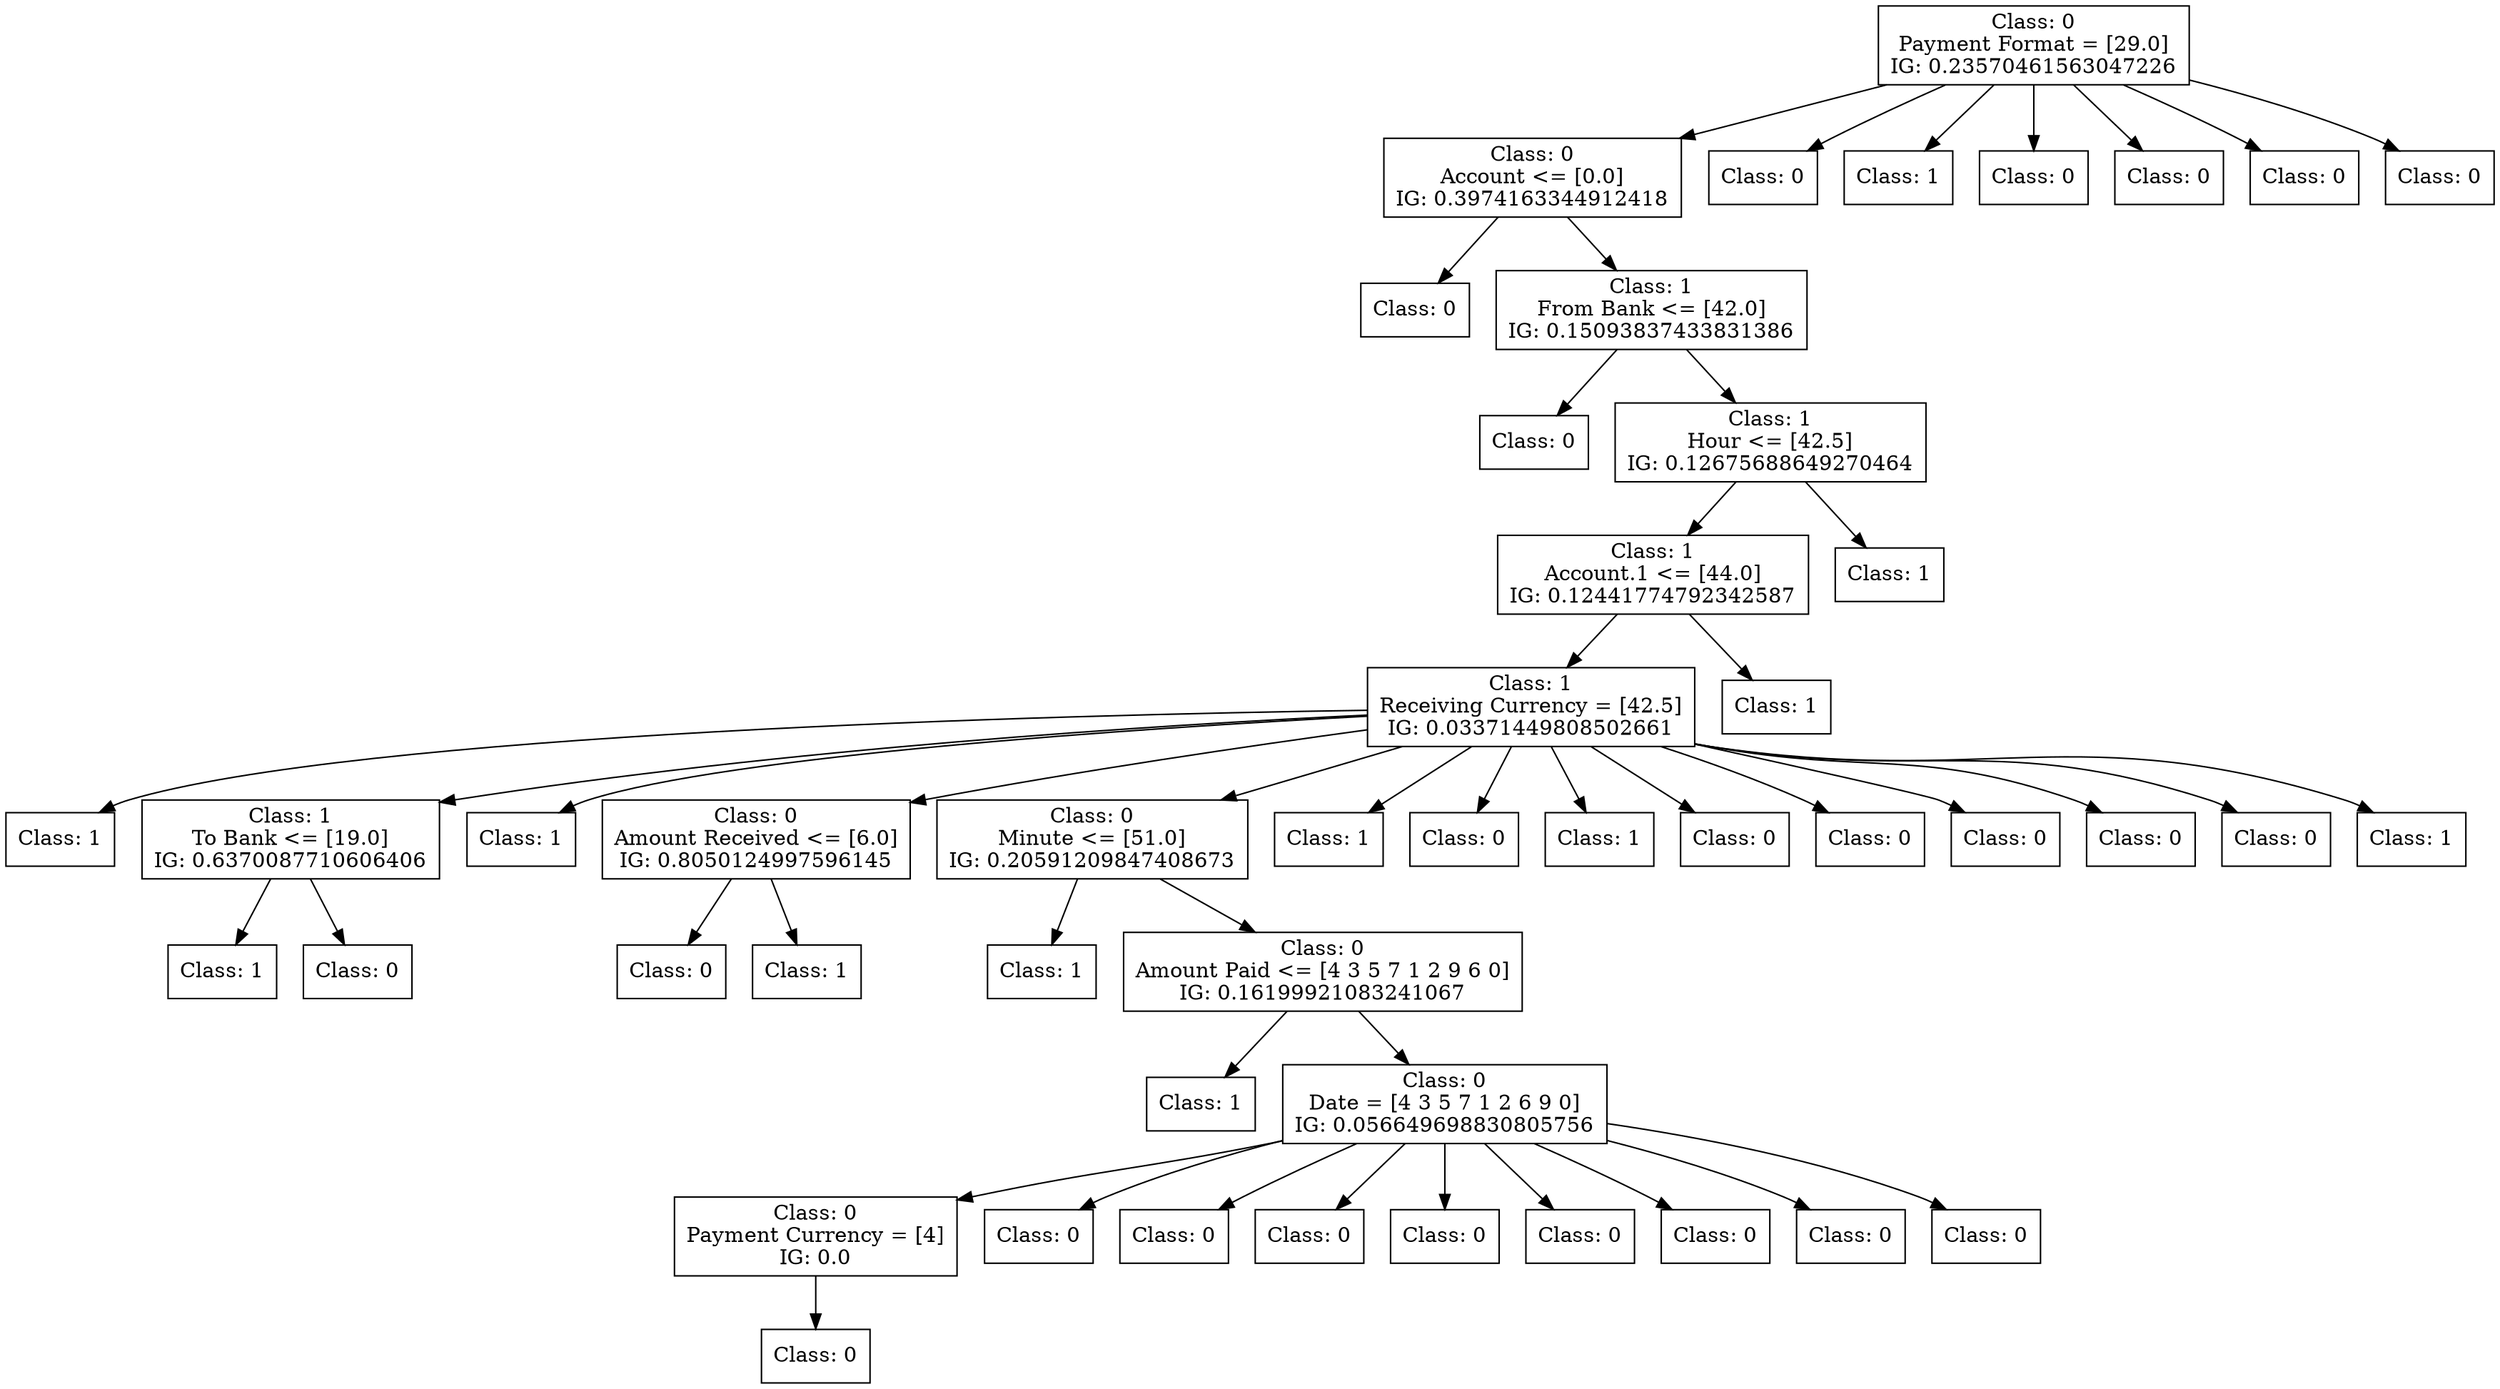 digraph DecisionTree {
	rankdir=TD;
	node [shape=box];
	2509816995056 [label="Class: 0
Payment Format = [29.0]
IG: 0.23570461563047226"];
	2509932849920 [label="Class: 0
Account <= [0.0]
IG: 0.3974163344912418"];
	2509816995056 -> 2509932849920;
	2509728976128 [label="Class: 0
"];
	2509932849920 -> 2509728976128;
	2509728976560 [label="Class: 1
From Bank <= [42.0]
IG: 0.15093837433831386"];
	2509932849920 -> 2509728976560;
	2509728984288 [label="Class: 0
"];
	2509728976560 -> 2509728984288;
	2509728984480 [label="Class: 1
Hour <= [42.5]
IG: 0.12675688649270464"];
	2509728976560 -> 2509728984480;
	2509728746032 [label="Class: 1
Account.1 <= [44.0]
IG: 0.12441774792342587"];
	2509728984480 -> 2509728746032;
	2509728753472 [label="Class: 1
Receiving Currency = [42.5]
IG: 0.03371449808502661"];
	2509728746032 -> 2509728753472;
	2509728758512 [label="Class: 1
"];
	2509728753472 -> 2509728758512;
	2509728755920 [label="Class: 1
To Bank <= [19.0]
IG: 0.6370087710606406"];
	2509728753472 -> 2509728755920;
	2509728732048 [label="Class: 1
"];
	2509728755920 -> 2509728732048;
	2509728732480 [label="Class: 0
"];
	2509728755920 -> 2509728732480;
	2509728756832 [label="Class: 1
"];
	2509728753472 -> 2509728756832;
	2509728759760 [label="Class: 0
Amount Received <= [6.0]
IG: 0.8050124997596145"];
	2509728753472 -> 2509728759760;
	2509728734400 [label="Class: 0
"];
	2509728759760 -> 2509728734400;
	2509728734832 [label="Class: 1
"];
	2509728759760 -> 2509728734832;
	2509728759664 [label="Class: 0
Minute <= [51.0]
IG: 0.20591209847408673"];
	2509728753472 -> 2509728759664;
	2509728737136 [label="Class: 1
"];
	2509728759664 -> 2509728737136;
	2509728737568 [label="Class: 0
Amount Paid <= [4 3 5 7 1 2 9 6 0]
IG: 0.16199921083241067"];
	2509728759664 -> 2509728737568;
	2509728739632 [label="Class: 1
"];
	2509728737568 -> 2509728739632;
	2509728740064 [label="Class: 0
Date = [4 3 5 7 1 2 6 9 0]
IG: 0.056649698830805756"];
	2509728737568 -> 2509728740064;
	2509728741936 [label="Class: 0
Payment Currency = [4]
IG: 0.0"];
	2509728740064 -> 2509728741936;
	2509728740352 [label="Class: 0
"];
	2509728741936 -> 2509728740352;
	2509728741840 [label="Class: 0
"];
	2509728740064 -> 2509728741840;
	2509728741600 [label="Class: 0
"];
	2509728740064 -> 2509728741600;
	2509728740400 [label="Class: 0
"];
	2509728740064 -> 2509728740400;
	2509728741744 [label="Class: 0
"];
	2509728740064 -> 2509728741744;
	2509728734352 [label="Class: 0
"];
	2509728740064 -> 2509728734352;
	2509728734304 [label="Class: 0
"];
	2509728740064 -> 2509728734304;
	2509728742128 [label="Class: 0
"];
	2509728740064 -> 2509728742128;
	2509728742080 [label="Class: 0
"];
	2509728740064 -> 2509728742080;
	2509728759616 [label="Class: 1
"];
	2509728753472 -> 2509728759616;
	2509728757600 [label="Class: 0
"];
	2509728753472 -> 2509728757600;
	2509728757552 [label="Class: 1
"];
	2509728753472 -> 2509728757552;
	2509728728064 [label="Class: 0
"];
	2509728753472 -> 2509728728064;
	2509728728688 [label="Class: 0
"];
	2509728753472 -> 2509728728688;
	2509728728880 [label="Class: 0
"];
	2509728753472 -> 2509728728880;
	2509728729024 [label="Class: 0
"];
	2509728753472 -> 2509728729024;
	2509728729168 [label="Class: 0
"];
	2509728753472 -> 2509728729168;
	2509728729312 [label="Class: 1
"];
	2509728753472 -> 2509728729312;
	2509728753904 [label="Class: 1
"];
	2509728746032 -> 2509728753904;
	2509728746464 [label="Class: 1
"];
	2509728984480 -> 2509728746464;
	2509932848624 [label="Class: 0
"];
	2509816995056 -> 2509932848624;
	2509932846080 [label="Class: 1
"];
	2509816995056 -> 2509932846080;
	2509932849584 [label="Class: 0
"];
	2509816995056 -> 2509932849584;
	2509932845456 [label="Class: 0
"];
	2509816995056 -> 2509932845456;
	2509932845408 [label="Class: 0
"];
	2509816995056 -> 2509932845408;
	2509932850352 [label="Class: 0
"];
	2509816995056 -> 2509932850352;
}
